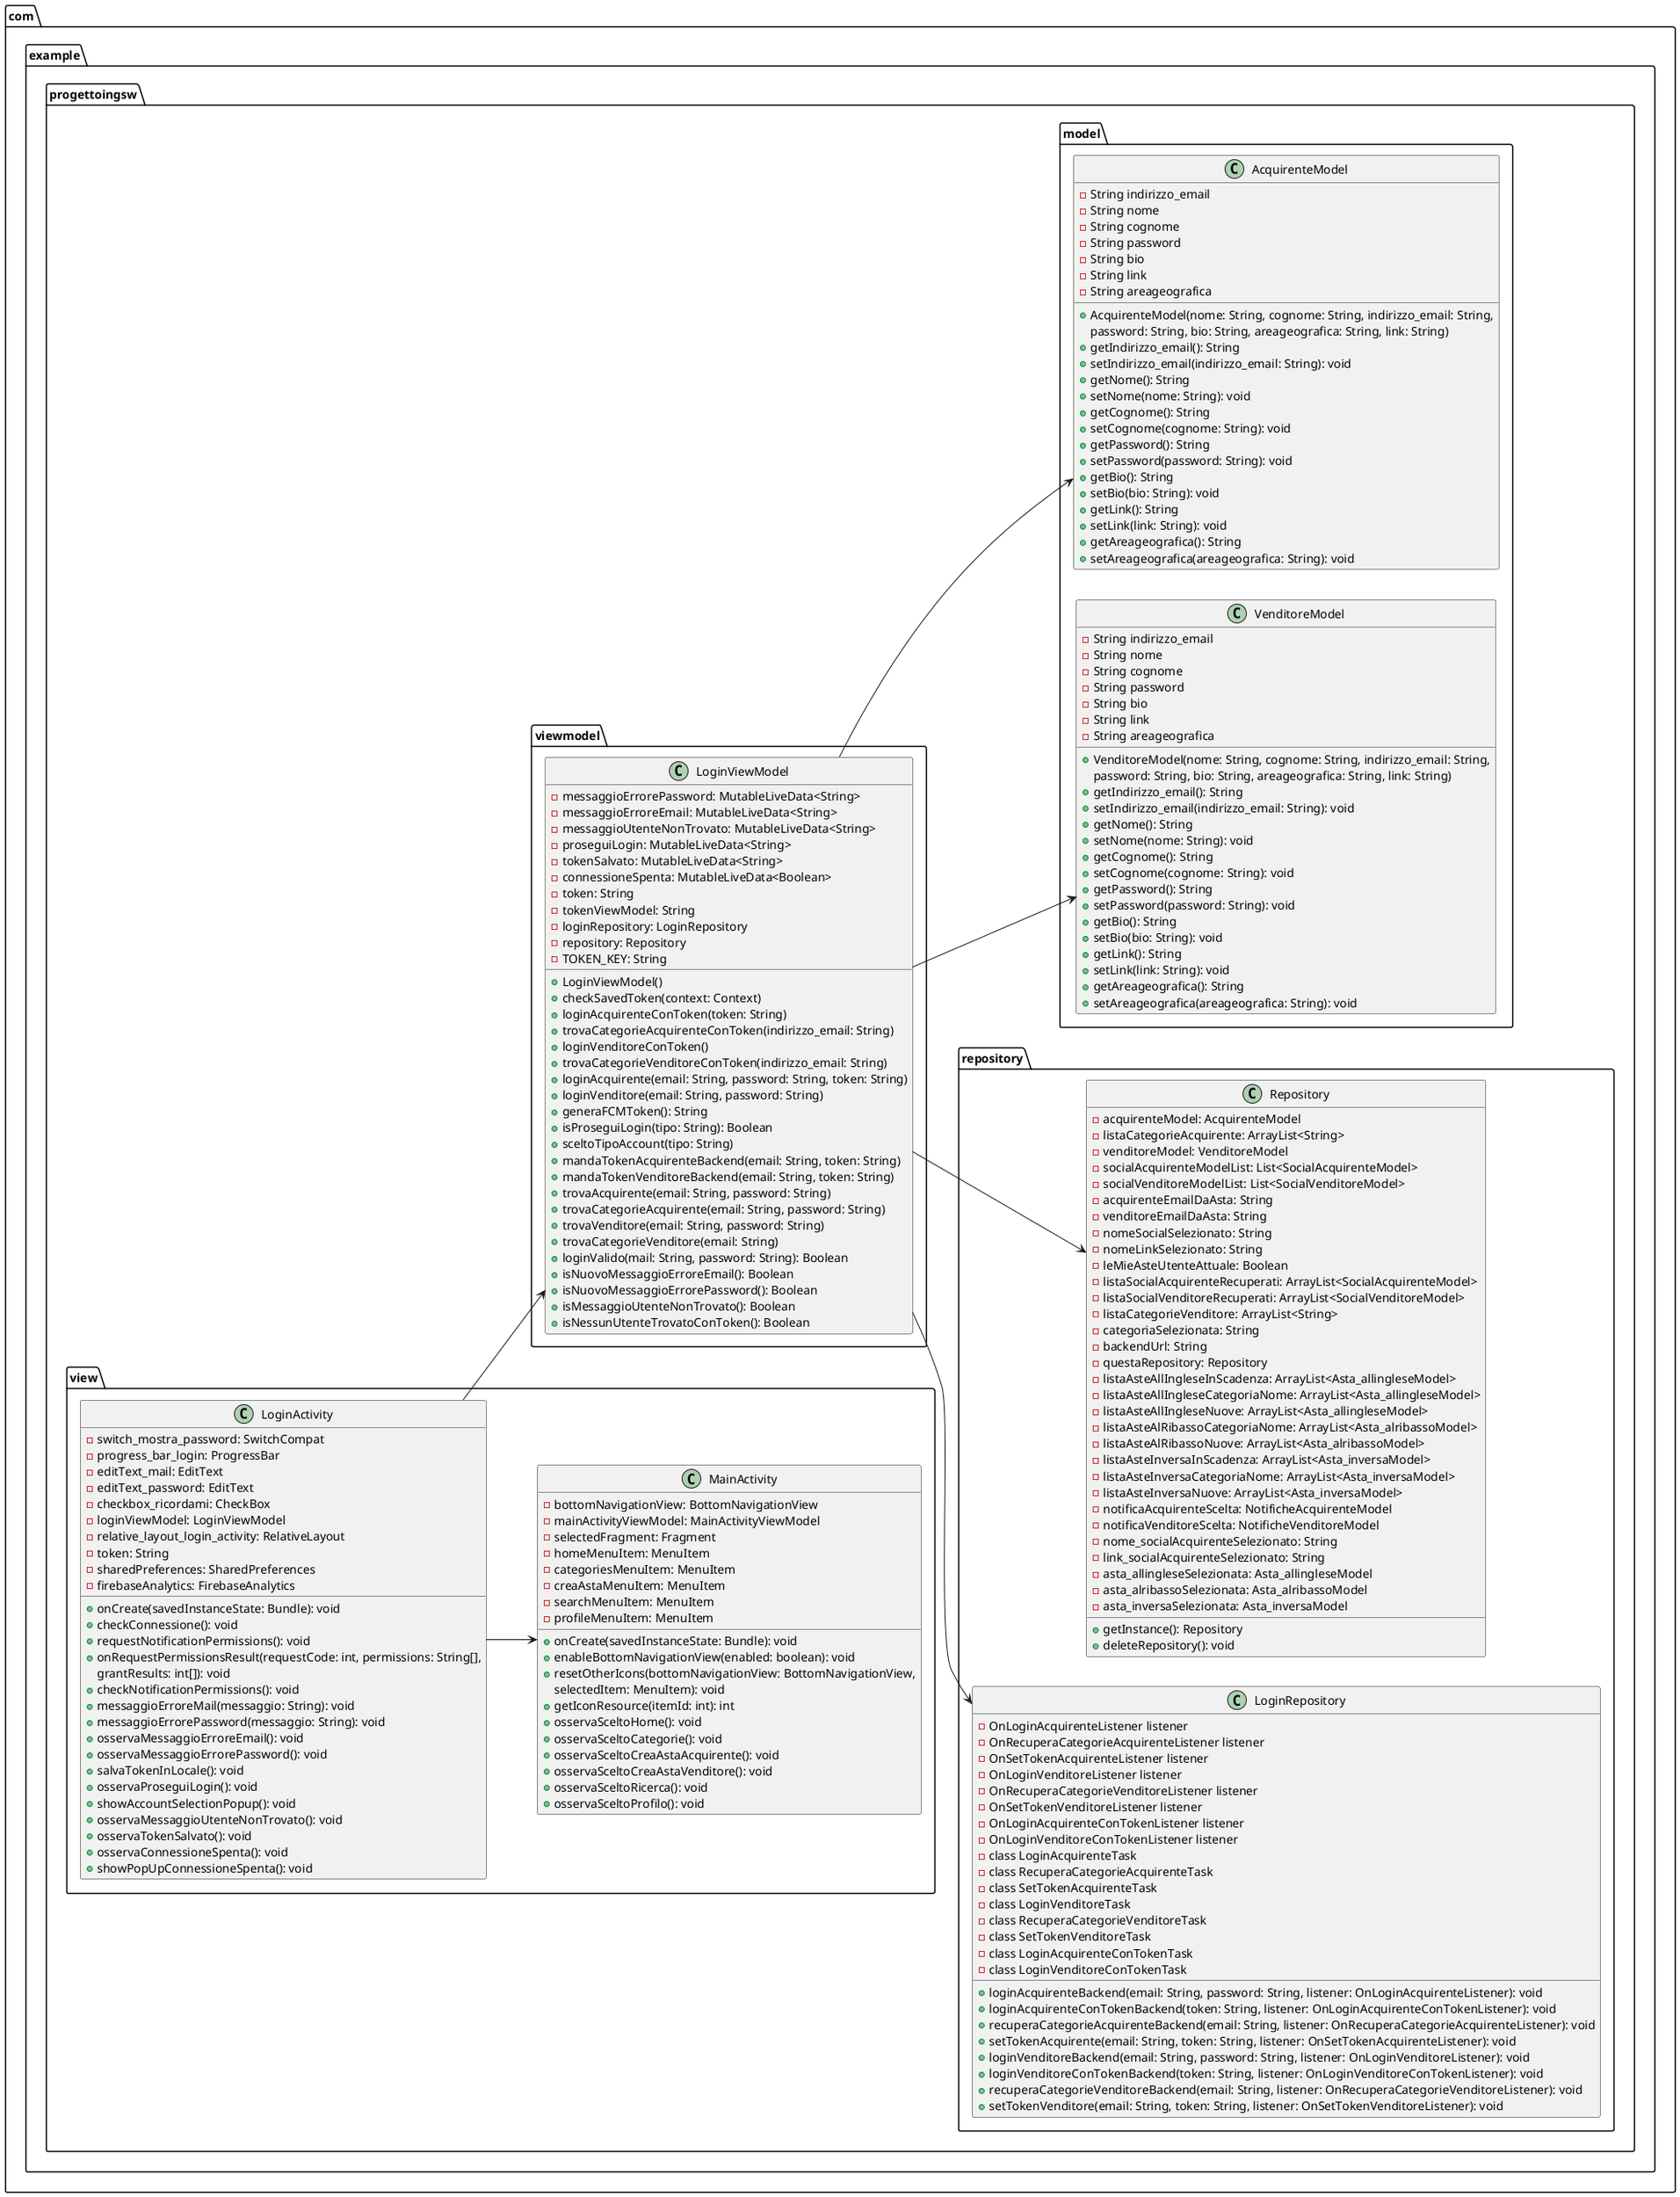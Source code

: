 @startuml
left to right direction
package com.example.progettoingsw.view {
    class LoginActivity {
        - switch_mostra_password: SwitchCompat
        - progress_bar_login: ProgressBar
        - editText_mail: EditText
        - editText_password: EditText
        - checkbox_ricordami: CheckBox
        - loginViewModel: LoginViewModel
        - relative_layout_login_activity: RelativeLayout
        - token: String
        - sharedPreferences: SharedPreferences
        - firebaseAnalytics: FirebaseAnalytics
        + onCreate(savedInstanceState: Bundle): void
        + checkConnessione(): void
        + requestNotificationPermissions(): void
        + onRequestPermissionsResult(requestCode: int, permissions: String[],
         grantResults: int[]): void
        + checkNotificationPermissions(): void
        + messaggioErroreMail(messaggio: String): void
        + messaggioErrorePassword(messaggio: String): void
        + osservaMessaggioErroreEmail(): void
        + osservaMessaggioErrorePassword(): void
        + salvaTokenInLocale(): void
        + osservaProseguiLogin(): void
        + showAccountSelectionPopup(): void
        + osservaMessaggioUtenteNonTrovato(): void
        + osservaTokenSalvato(): void
        + osservaConnessioneSpenta(): void
        + showPopUpConnessioneSpenta(): void
    }
     class MainActivity{
                - bottomNavigationView: BottomNavigationView
                - mainActivityViewModel: MainActivityViewModel
                - selectedFragment: Fragment
                - homeMenuItem: MenuItem
                - categoriesMenuItem: MenuItem
                - creaAstaMenuItem: MenuItem
                - searchMenuItem: MenuItem
                - profileMenuItem: MenuItem
                + onCreate(savedInstanceState: Bundle): void
                + enableBottomNavigationView(enabled: boolean): void
                + resetOtherIcons(bottomNavigationView: BottomNavigationView,
                 selectedItem: MenuItem): void
                + getIconResource(itemId: int): int
                + osservaSceltoHome(): void
                + osservaSceltoCategorie(): void
                + osservaSceltoCreaAstaAcquirente(): void
                + osservaSceltoCreaAstaVenditore(): void
                + osservaSceltoRicerca(): void
                + osservaSceltoProfilo(): void
            }
}

package com.example.progettoingsw.viewmodel {
class LoginViewModel {
    - messaggioErrorePassword: MutableLiveData<String>
    - messaggioErroreEmail: MutableLiveData<String>
    - messaggioUtenteNonTrovato: MutableLiveData<String>
    - proseguiLogin: MutableLiveData<String>
    - tokenSalvato: MutableLiveData<String>
    - connessioneSpenta: MutableLiveData<Boolean>
    - token: String
    - tokenViewModel: String
    - loginRepository: LoginRepository
    - repository: Repository
    - TOKEN_KEY: String
    + LoginViewModel()
    + checkSavedToken(context: Context)
    + loginAcquirenteConToken(token: String)
    + trovaCategorieAcquirenteConToken(indirizzo_email: String)
    + loginVenditoreConToken()
    + trovaCategorieVenditoreConToken(indirizzo_email: String)
    + loginAcquirente(email: String, password: String, token: String)
    + loginVenditore(email: String, password: String)
    + generaFCMToken(): String
    + isProseguiLogin(tipo: String): Boolean
    + sceltoTipoAccount(tipo: String)
    + mandaTokenAcquirenteBackend(email: String, token: String)
    + mandaTokenVenditoreBackend(email: String, token: String)
    + trovaAcquirente(email: String, password: String)
    + trovaCategorieAcquirente(email: String, password: String)
    + trovaVenditore(email: String, password: String)
    + trovaCategorieVenditore(email: String)
    + loginValido(mail: String, password: String): Boolean
    + isNuovoMessaggioErroreEmail(): Boolean
    + isNuovoMessaggioErrorePassword(): Boolean
    + isMessaggioUtenteNonTrovato(): Boolean
    + isNessunUtenteTrovatoConToken(): Boolean
}

package com.example.progettoingsw.repository {
class Repository {
    - acquirenteModel: AcquirenteModel
    - listaCategorieAcquirente: ArrayList<String>
    - venditoreModel: VenditoreModel
    - socialAcquirenteModelList: List<SocialAcquirenteModel>
    - socialVenditoreModelList: List<SocialVenditoreModel>
    - acquirenteEmailDaAsta: String
    - venditoreEmailDaAsta: String
    - nomeSocialSelezionato: String
    - nomeLinkSelezionato: String
    - leMieAsteUtenteAttuale: Boolean
    - listaSocialAcquirenteRecuperati: ArrayList<SocialAcquirenteModel>
    - listaSocialVenditoreRecuperati: ArrayList<SocialVenditoreModel>
    - listaCategorieVenditore: ArrayList<String>
    - categoriaSelezionata: String
    - backendUrl: String
    - questaRepository: Repository
    - listaAsteAllIngleseInScadenza: ArrayList<Asta_allingleseModel>
    - listaAsteAllIngleseCategoriaNome: ArrayList<Asta_allingleseModel>
    - listaAsteAllIngleseNuove: ArrayList<Asta_allingleseModel>
    - listaAsteAlRibassoCategoriaNome: ArrayList<Asta_alribassoModel>
    - listaAsteAlRibassoNuove: ArrayList<Asta_alribassoModel>
    - listaAsteInversaInScadenza: ArrayList<Asta_inversaModel>
    - listaAsteInversaCategoriaNome: ArrayList<Asta_inversaModel>
    - listaAsteInversaNuove: ArrayList<Asta_inversaModel>
    - notificaAcquirenteScelta: NotificheAcquirenteModel
    - notificaVenditoreScelta: NotificheVenditoreModel
    - nome_socialAcquirenteSelezionato: String
    - link_socialAcquirenteSelezionato: String
    - asta_allingleseSelezionata: Asta_allingleseModel
    - asta_alribassoSelezionata: Asta_alribassoModel
    - asta_inversaSelezionata: Asta_inversaModel
    + getInstance(): Repository
    + deleteRepository(): void
}
    class LoginRepository {
            - OnLoginAcquirenteListener listener
            - OnRecuperaCategorieAcquirenteListener listener
            - OnSetTokenAcquirenteListener listener
            - OnLoginVenditoreListener listener
            - OnRecuperaCategorieVenditoreListener listener
            - OnSetTokenVenditoreListener listener
            - OnLoginAcquirenteConTokenListener listener
            - OnLoginVenditoreConTokenListener listener
            - class LoginAcquirenteTask
            - class RecuperaCategorieAcquirenteTask
            - class SetTokenAcquirenteTask
            - class LoginVenditoreTask
            - class RecuperaCategorieVenditoreTask
            - class SetTokenVenditoreTask
            - class LoginAcquirenteConTokenTask
            - class LoginVenditoreConTokenTask

            + loginAcquirenteBackend(email: String, password: String, listener: OnLoginAcquirenteListener): void
            + loginAcquirenteConTokenBackend(token: String, listener: OnLoginAcquirenteConTokenListener): void
            + recuperaCategorieAcquirenteBackend(email: String, listener: OnRecuperaCategorieAcquirenteListener): void
            + setTokenAcquirente(email: String, token: String, listener: OnSetTokenAcquirenteListener): void
            + loginVenditoreBackend(email: String, password: String, listener: OnLoginVenditoreListener): void
            + loginVenditoreConTokenBackend(token: String, listener: OnLoginVenditoreConTokenListener): void
            + recuperaCategorieVenditoreBackend(email: String, listener: OnRecuperaCategorieVenditoreListener): void
            + setTokenVenditore(email: String, token: String, listener: OnSetTokenVenditoreListener): void
        }
}
}
package com.example.progettoingsw.model {
    class AcquirenteModel {
        - String indirizzo_email
        - String nome
        - String cognome
        - String password
        - String bio
        - String link
        - String areageografica

        + AcquirenteModel(nome: String, cognome: String, indirizzo_email: String,
         password: String, bio: String, areageografica: String, link: String)
        + getIndirizzo_email(): String
        + setIndirizzo_email(indirizzo_email: String): void
        + getNome(): String
        + setNome(nome: String): void
        + getCognome(): String
        + setCognome(cognome: String): void
        + getPassword(): String
        + setPassword(password: String): void
        + getBio(): String
        + setBio(bio: String): void
        + getLink(): String
        + setLink(link: String): void
        + getAreageografica(): String
        + setAreageografica(areageografica: String): void
    }
    class VenditoreModel {
            - String indirizzo_email
            - String nome
            - String cognome
            - String password
            - String bio
            - String link
            - String areageografica

            + VenditoreModel(nome: String, cognome: String, indirizzo_email: String,
             password: String, bio: String, areageografica: String, link: String)
            + getIndirizzo_email(): String
            + setIndirizzo_email(indirizzo_email: String): void
            + getNome(): String
            + setNome(nome: String): void
            + getCognome(): String
            + setCognome(cognome: String): void
            + getPassword(): String
            + setPassword(password: String): void
            + getBio(): String
            + setBio(bio: String): void
            + getLink(): String
            + setLink(link: String): void
            + getAreageografica(): String
            + setAreageografica(areageografica: String): void
        }


}
LoginActivity --> LoginViewModel
LoginActivity --> MainActivity
LoginViewModel --> Repository
LoginViewModel --> LoginRepository
LoginViewModel --> AcquirenteModel
LoginViewModel --> VenditoreModel

@enduml